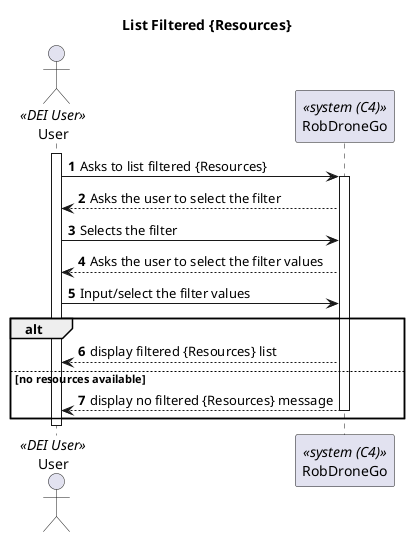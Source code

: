 @startuml Process View - Level 1

autonumber
skinparam packageStyle rect

title List Filtered {Resources}

actor "User" as U <<DEI User>>
participant "RobDroneGo" as RDG <<system (C4)>>

activate U

U -> RDG:  Asks to list filtered {Resources}

activate RDG

U <-- RDG: Asks the user to select the filter

U -> RDG:  Selects the filter

U <-- RDG: Asks the user to select the filter values

U -> RDG:  Input/select the filter values


alt
U <-- RDG: display filtered {Resources} list
else no resources available
U <-- RDG: display no filtered {Resources} message
deactivate RDG
end

deactivate U


@enduml